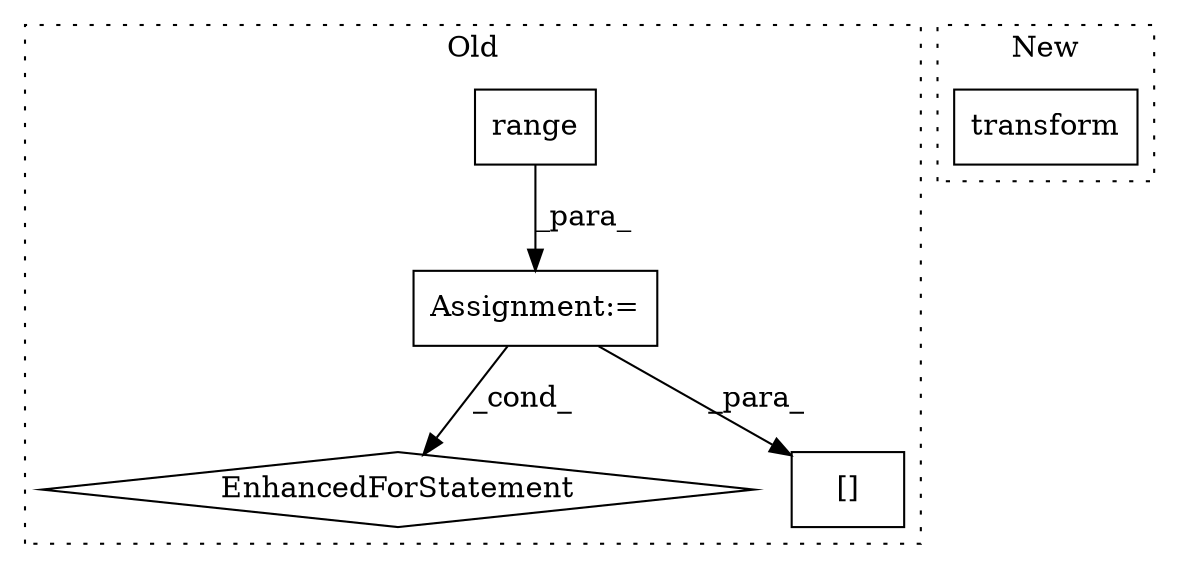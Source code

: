 digraph G {
subgraph cluster0 {
1 [label="range" a="32" s="1684,1705" l="6,1" shape="box"];
3 [label="Assignment:=" a="7" s="1619,1706" l="57,2" shape="box"];
4 [label="EnhancedForStatement" a="70" s="1619,1706" l="57,2" shape="diamond"];
5 [label="[]" a="2" s="1725,1733" l="7,1" shape="box"];
label = "Old";
style="dotted";
}
subgraph cluster1 {
2 [label="transform" a="32" s="1293,1309" l="10,1" shape="box"];
label = "New";
style="dotted";
}
1 -> 3 [label="_para_"];
3 -> 5 [label="_para_"];
3 -> 4 [label="_cond_"];
}